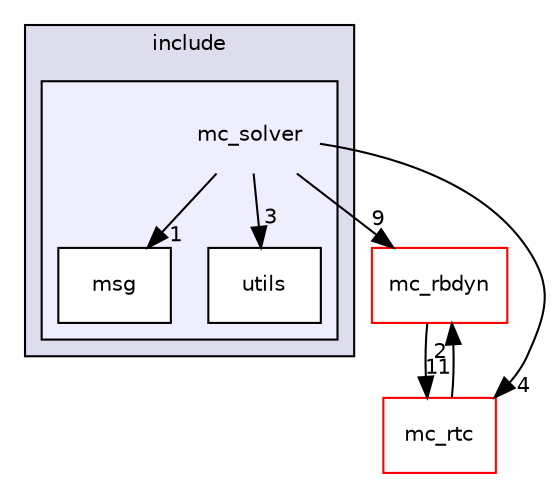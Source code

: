digraph "include/mc_solver" {
  compound=true
  node [ fontsize="10", fontname="Helvetica"];
  edge [ labelfontsize="10", labelfontname="Helvetica"];
  subgraph clusterdir_d44c64559bbebec7f509842c48db8b23 {
    graph [ bgcolor="#ddddee", pencolor="black", label="include" fontname="Helvetica", fontsize="10", URL="dir_d44c64559bbebec7f509842c48db8b23.html"]
  subgraph clusterdir_fad12f0f0b10f75a80792b958ab0d808 {
    graph [ bgcolor="#eeeeff", pencolor="black", label="" URL="dir_fad12f0f0b10f75a80792b958ab0d808.html"];
    dir_fad12f0f0b10f75a80792b958ab0d808 [shape=plaintext label="mc_solver"];
    dir_334ef0e5d85f2880d776f6f4efef6326 [shape=box label="msg" color="black" fillcolor="white" style="filled" URL="dir_334ef0e5d85f2880d776f6f4efef6326.html"];
    dir_166bf500fe105c405562c1ec652d185c [shape=box label="utils" color="black" fillcolor="white" style="filled" URL="dir_166bf500fe105c405562c1ec652d185c.html"];
  }
  }
  dir_314ec80f2fc36a4630429f4d5408038e [shape=box label="mc_rbdyn" fillcolor="white" style="filled" color="red" URL="dir_314ec80f2fc36a4630429f4d5408038e.html"];
  dir_379a22462e4fb075f5428ea3ff528930 [shape=box label="mc_rtc" fillcolor="white" style="filled" color="red" URL="dir_379a22462e4fb075f5428ea3ff528930.html"];
  dir_314ec80f2fc36a4630429f4d5408038e->dir_379a22462e4fb075f5428ea3ff528930 [headlabel="11", labeldistance=1.5 headhref="dir_000006_000008.html"];
  dir_379a22462e4fb075f5428ea3ff528930->dir_314ec80f2fc36a4630429f4d5408038e [headlabel="2", labeldistance=1.5 headhref="dir_000008_000006.html"];
  dir_fad12f0f0b10f75a80792b958ab0d808->dir_334ef0e5d85f2880d776f6f4efef6326 [headlabel="1", labeldistance=1.5 headhref="dir_000010_000015.html"];
  dir_fad12f0f0b10f75a80792b958ab0d808->dir_166bf500fe105c405562c1ec652d185c [headlabel="3", labeldistance=1.5 headhref="dir_000010_000021.html"];
  dir_fad12f0f0b10f75a80792b958ab0d808->dir_314ec80f2fc36a4630429f4d5408038e [headlabel="9", labeldistance=1.5 headhref="dir_000010_000006.html"];
  dir_fad12f0f0b10f75a80792b958ab0d808->dir_379a22462e4fb075f5428ea3ff528930 [headlabel="4", labeldistance=1.5 headhref="dir_000010_000008.html"];
}
